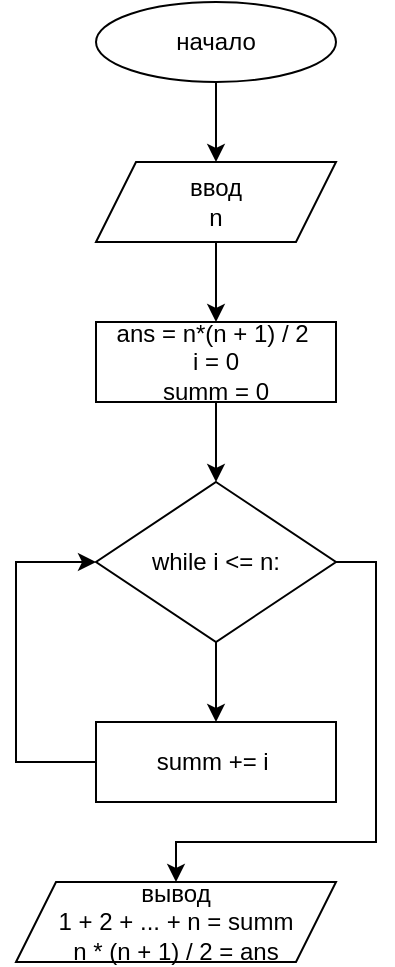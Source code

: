 <mxfile version="14.6.13" type="device"><diagram id="ruWzH124WMg6c6jBkiKy" name="Страница 1"><mxGraphModel dx="1008" dy="482" grid="1" gridSize="10" guides="1" tooltips="1" connect="1" arrows="1" fold="1" page="1" pageScale="1" pageWidth="827" pageHeight="1169" math="0" shadow="0"><root><mxCell id="0"/><mxCell id="1" parent="0"/><mxCell id="1cgHKdOGW1rvkbUI_C9x-10" style="edgeStyle=orthogonalEdgeStyle;rounded=0;orthogonalLoop=1;jettySize=auto;html=1;exitX=0.5;exitY=1;exitDx=0;exitDy=0;" edge="1" parent="1" source="1cgHKdOGW1rvkbUI_C9x-1" target="1cgHKdOGW1rvkbUI_C9x-2"><mxGeometry relative="1" as="geometry"/></mxCell><mxCell id="1cgHKdOGW1rvkbUI_C9x-1" value="начало" style="ellipse;whiteSpace=wrap;html=1;" vertex="1" parent="1"><mxGeometry x="320" y="40" width="120" height="40" as="geometry"/></mxCell><mxCell id="1cgHKdOGW1rvkbUI_C9x-9" style="edgeStyle=orthogonalEdgeStyle;rounded=0;orthogonalLoop=1;jettySize=auto;html=1;exitX=0.5;exitY=1;exitDx=0;exitDy=0;" edge="1" parent="1" source="1cgHKdOGW1rvkbUI_C9x-2" target="1cgHKdOGW1rvkbUI_C9x-3"><mxGeometry relative="1" as="geometry"/></mxCell><mxCell id="1cgHKdOGW1rvkbUI_C9x-2" value="ввод&lt;br&gt;n" style="shape=parallelogram;perimeter=parallelogramPerimeter;whiteSpace=wrap;html=1;fixedSize=1;" vertex="1" parent="1"><mxGeometry x="320" y="120" width="120" height="40" as="geometry"/></mxCell><mxCell id="1cgHKdOGW1rvkbUI_C9x-8" style="edgeStyle=orthogonalEdgeStyle;rounded=0;orthogonalLoop=1;jettySize=auto;html=1;exitX=0.5;exitY=1;exitDx=0;exitDy=0;" edge="1" parent="1" source="1cgHKdOGW1rvkbUI_C9x-3" target="1cgHKdOGW1rvkbUI_C9x-5"><mxGeometry relative="1" as="geometry"/></mxCell><mxCell id="1cgHKdOGW1rvkbUI_C9x-3" value="ans = n*(n + 1) / 2&amp;nbsp;&lt;br&gt;i = 0&lt;br&gt;summ = 0" style="rounded=0;whiteSpace=wrap;html=1;" vertex="1" parent="1"><mxGeometry x="320" y="200" width="120" height="40" as="geometry"/></mxCell><mxCell id="1cgHKdOGW1rvkbUI_C9x-7" style="edgeStyle=orthogonalEdgeStyle;rounded=0;orthogonalLoop=1;jettySize=auto;html=1;exitX=0.5;exitY=1;exitDx=0;exitDy=0;" edge="1" parent="1" source="1cgHKdOGW1rvkbUI_C9x-5" target="1cgHKdOGW1rvkbUI_C9x-6"><mxGeometry relative="1" as="geometry"/></mxCell><mxCell id="1cgHKdOGW1rvkbUI_C9x-16" style="edgeStyle=orthogonalEdgeStyle;rounded=0;orthogonalLoop=1;jettySize=auto;html=1;exitX=1;exitY=0.5;exitDx=0;exitDy=0;" edge="1" parent="1" source="1cgHKdOGW1rvkbUI_C9x-5" target="1cgHKdOGW1rvkbUI_C9x-17"><mxGeometry relative="1" as="geometry"><mxPoint x="360" y="520" as="targetPoint"/><Array as="points"><mxPoint x="460" y="320"/><mxPoint x="460" y="460"/><mxPoint x="360" y="460"/></Array></mxGeometry></mxCell><mxCell id="1cgHKdOGW1rvkbUI_C9x-5" value="while i &amp;lt;= n:" style="rhombus;whiteSpace=wrap;html=1;" vertex="1" parent="1"><mxGeometry x="320" y="280" width="120" height="80" as="geometry"/></mxCell><mxCell id="1cgHKdOGW1rvkbUI_C9x-11" style="edgeStyle=orthogonalEdgeStyle;rounded=0;orthogonalLoop=1;jettySize=auto;html=1;exitX=0;exitY=0.5;exitDx=0;exitDy=0;entryX=0;entryY=0.5;entryDx=0;entryDy=0;" edge="1" parent="1" source="1cgHKdOGW1rvkbUI_C9x-6" target="1cgHKdOGW1rvkbUI_C9x-5"><mxGeometry relative="1" as="geometry"><Array as="points"><mxPoint x="280" y="420"/><mxPoint x="280" y="320"/></Array></mxGeometry></mxCell><mxCell id="1cgHKdOGW1rvkbUI_C9x-6" value="&lt;span&gt;summ += i&amp;nbsp;&lt;/span&gt;" style="rounded=0;whiteSpace=wrap;html=1;" vertex="1" parent="1"><mxGeometry x="320" y="400" width="120" height="40" as="geometry"/></mxCell><mxCell id="1cgHKdOGW1rvkbUI_C9x-17" value="вывод&lt;br&gt;1 + 2 + ... + n = summ&lt;br&gt;n * (n + 1) / 2 = ans" style="shape=parallelogram;perimeter=parallelogramPerimeter;whiteSpace=wrap;html=1;fixedSize=1;" vertex="1" parent="1"><mxGeometry x="280" y="480" width="160" height="40" as="geometry"/></mxCell></root></mxGraphModel></diagram></mxfile>
